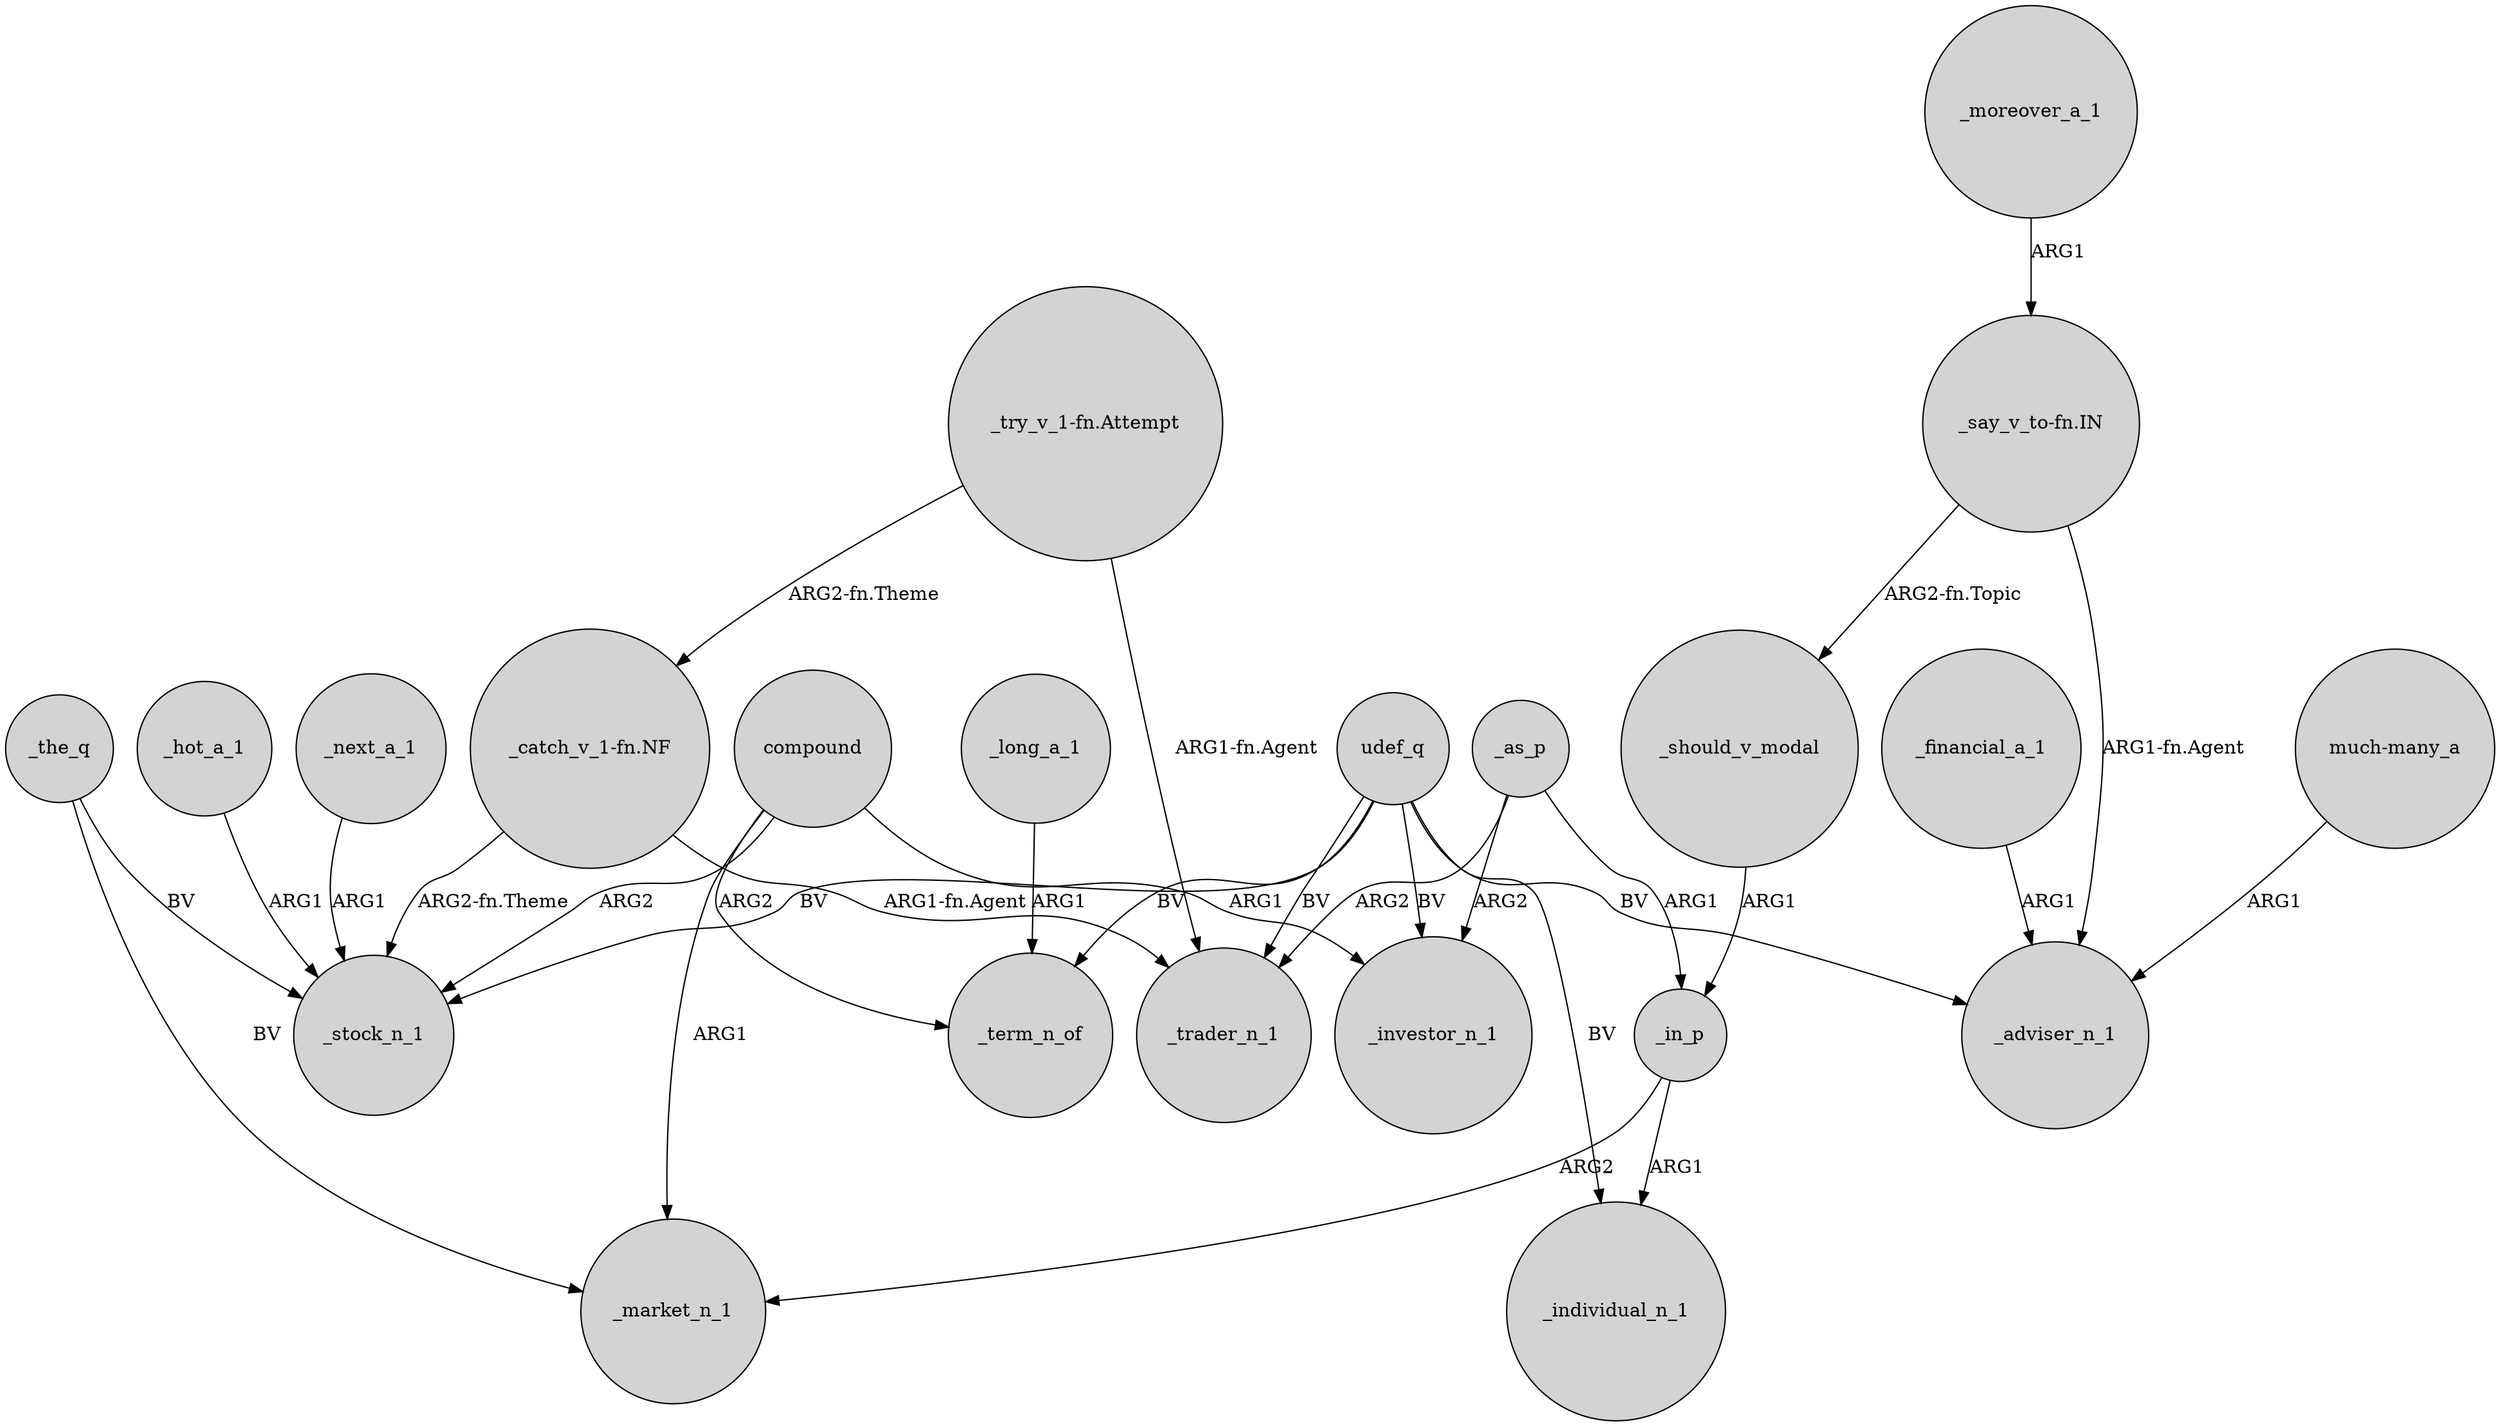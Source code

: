 digraph {
	node [shape=circle style=filled]
	_next_a_1 -> _stock_n_1 [label=ARG1]
	udef_q -> _investor_n_1 [label=BV]
	_financial_a_1 -> _adviser_n_1 [label=ARG1]
	compound -> _term_n_of [label=ARG2]
	udef_q -> _trader_n_1 [label=BV]
	_the_q -> _stock_n_1 [label=BV]
	"_catch_v_1-fn.NF" -> _trader_n_1 [label="ARG1-fn.Agent"]
	_moreover_a_1 -> "_say_v_to-fn.IN" [label=ARG1]
	"_try_v_1-fn.Attempt" -> _trader_n_1 [label="ARG1-fn.Agent"]
	udef_q -> _adviser_n_1 [label=BV]
	udef_q -> _individual_n_1 [label=BV]
	_in_p -> _individual_n_1 [label=ARG1]
	"_say_v_to-fn.IN" -> _adviser_n_1 [label="ARG1-fn.Agent"]
	_as_p -> _in_p [label=ARG1]
	compound -> _stock_n_1 [label=ARG2]
	"_say_v_to-fn.IN" -> _should_v_modal [label="ARG2-fn.Topic"]
	udef_q -> _stock_n_1 [label=BV]
	_should_v_modal -> _in_p [label=ARG1]
	"_try_v_1-fn.Attempt" -> "_catch_v_1-fn.NF" [label="ARG2-fn.Theme"]
	udef_q -> _term_n_of [label=BV]
	_as_p -> _trader_n_1 [label=ARG2]
	"_catch_v_1-fn.NF" -> _stock_n_1 [label="ARG2-fn.Theme"]
	compound -> _investor_n_1 [label=ARG1]
	"much-many_a" -> _adviser_n_1 [label=ARG1]
	_in_p -> _market_n_1 [label=ARG2]
	compound -> _market_n_1 [label=ARG1]
	_as_p -> _investor_n_1 [label=ARG2]
	_the_q -> _market_n_1 [label=BV]
	_long_a_1 -> _term_n_of [label=ARG1]
	_hot_a_1 -> _stock_n_1 [label=ARG1]
}
